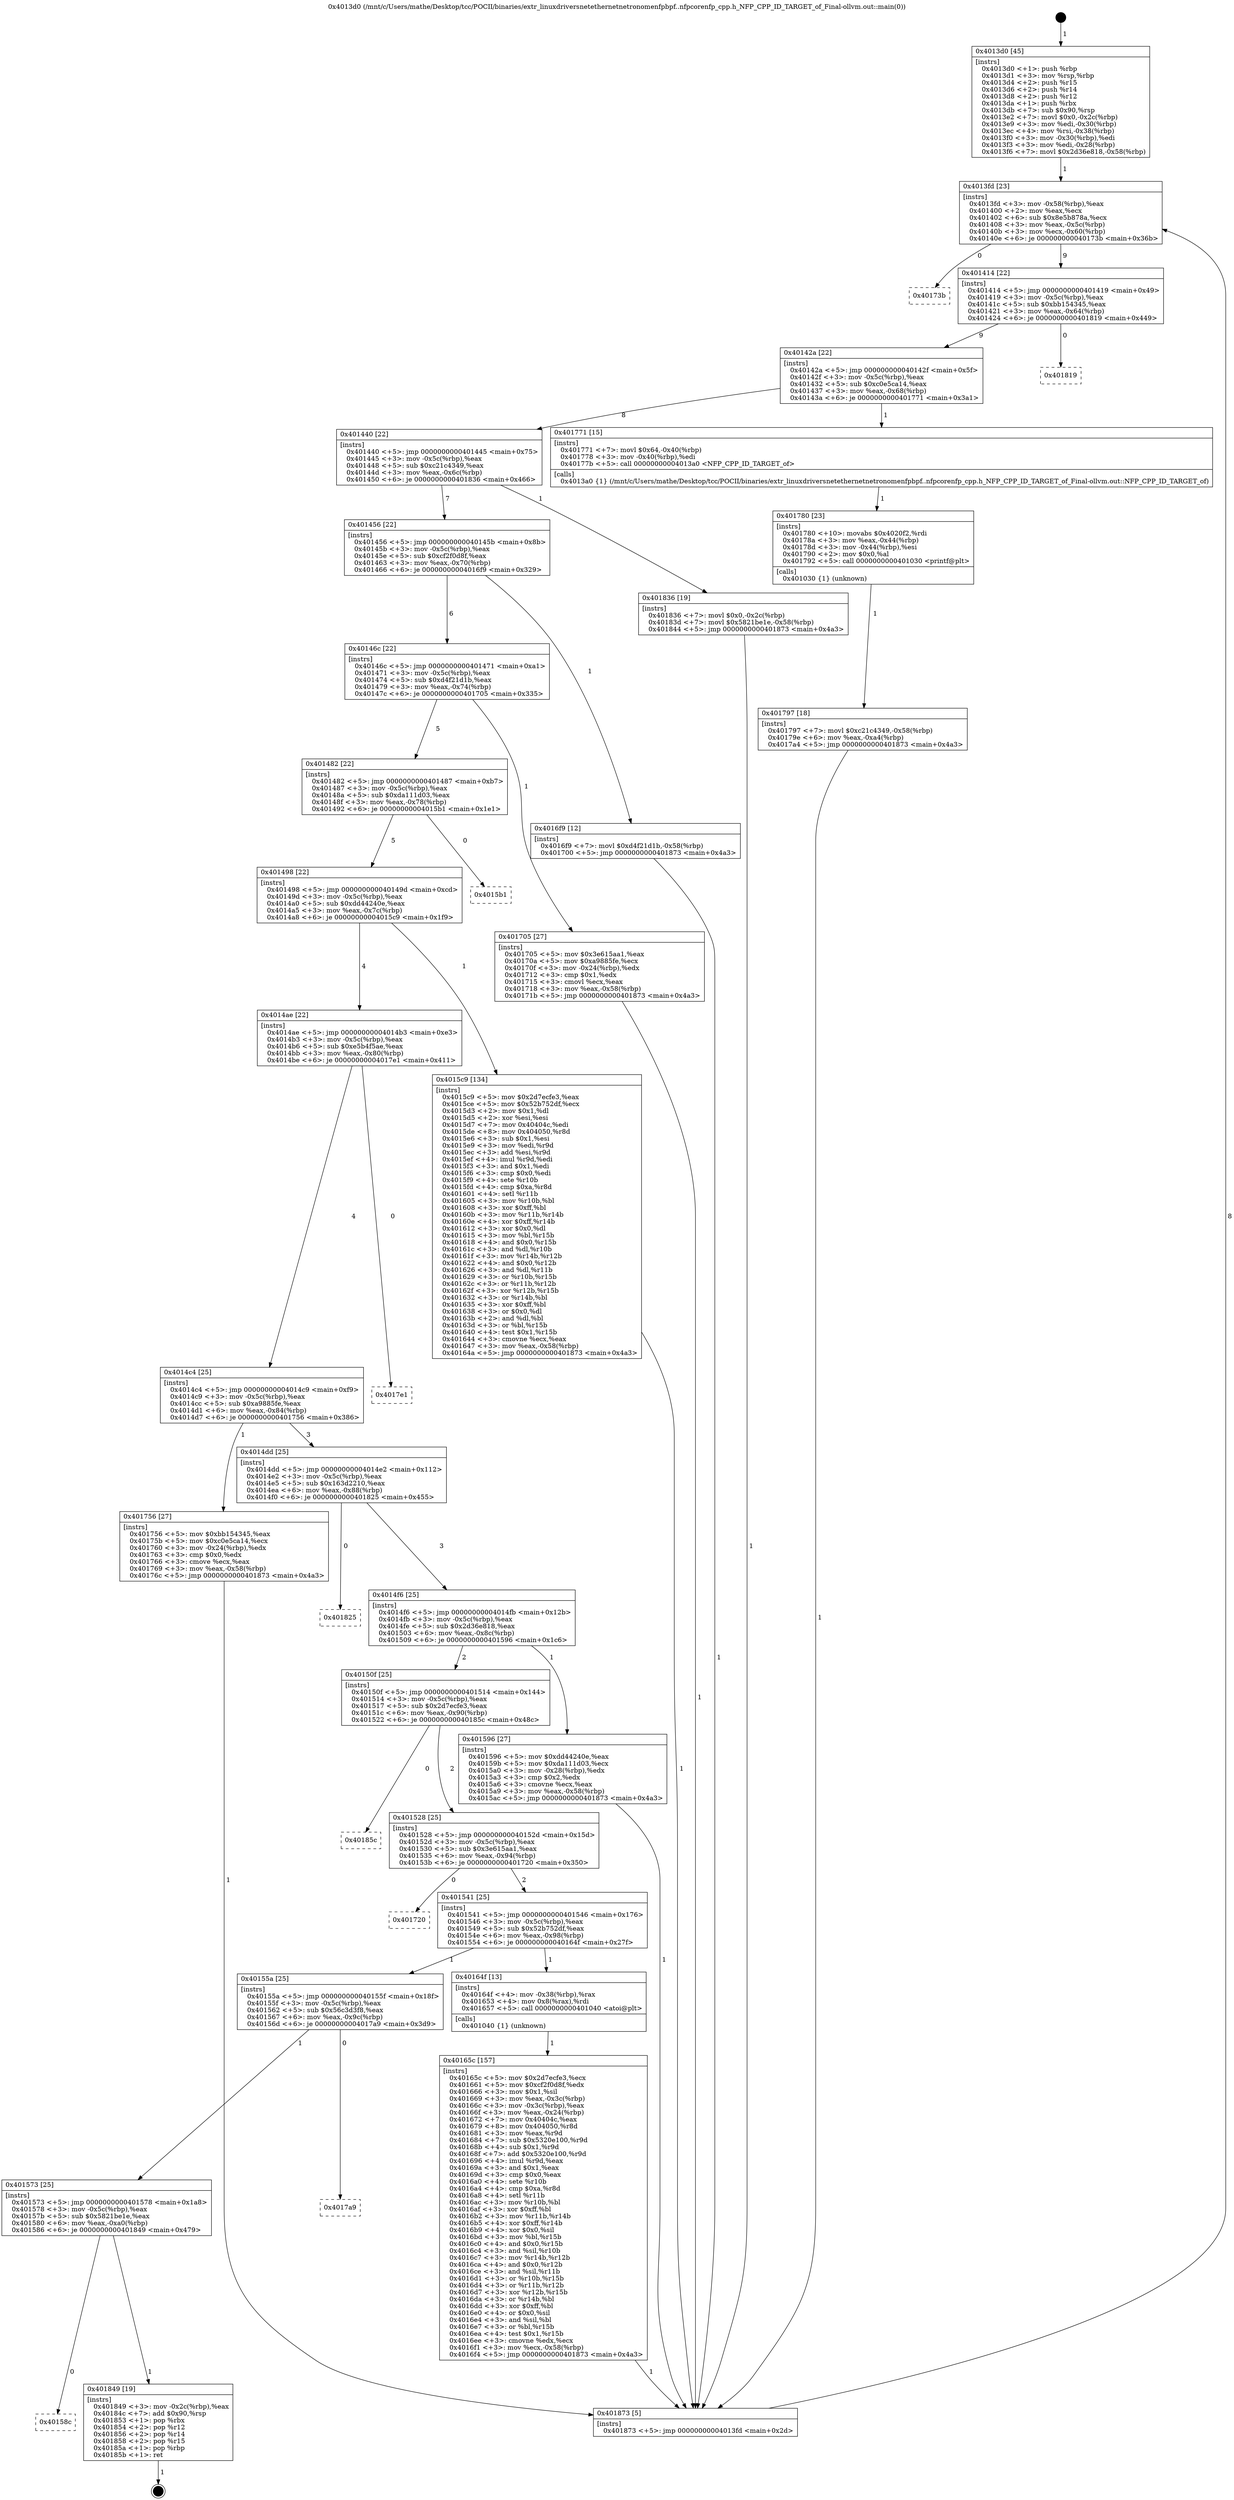 digraph "0x4013d0" {
  label = "0x4013d0 (/mnt/c/Users/mathe/Desktop/tcc/POCII/binaries/extr_linuxdriversnetethernetnetronomenfpbpf..nfpcorenfp_cpp.h_NFP_CPP_ID_TARGET_of_Final-ollvm.out::main(0))"
  labelloc = "t"
  node[shape=record]

  Entry [label="",width=0.3,height=0.3,shape=circle,fillcolor=black,style=filled]
  "0x4013fd" [label="{
     0x4013fd [23]\l
     | [instrs]\l
     &nbsp;&nbsp;0x4013fd \<+3\>: mov -0x58(%rbp),%eax\l
     &nbsp;&nbsp;0x401400 \<+2\>: mov %eax,%ecx\l
     &nbsp;&nbsp;0x401402 \<+6\>: sub $0x8e5b878a,%ecx\l
     &nbsp;&nbsp;0x401408 \<+3\>: mov %eax,-0x5c(%rbp)\l
     &nbsp;&nbsp;0x40140b \<+3\>: mov %ecx,-0x60(%rbp)\l
     &nbsp;&nbsp;0x40140e \<+6\>: je 000000000040173b \<main+0x36b\>\l
  }"]
  "0x40173b" [label="{
     0x40173b\l
  }", style=dashed]
  "0x401414" [label="{
     0x401414 [22]\l
     | [instrs]\l
     &nbsp;&nbsp;0x401414 \<+5\>: jmp 0000000000401419 \<main+0x49\>\l
     &nbsp;&nbsp;0x401419 \<+3\>: mov -0x5c(%rbp),%eax\l
     &nbsp;&nbsp;0x40141c \<+5\>: sub $0xbb154345,%eax\l
     &nbsp;&nbsp;0x401421 \<+3\>: mov %eax,-0x64(%rbp)\l
     &nbsp;&nbsp;0x401424 \<+6\>: je 0000000000401819 \<main+0x449\>\l
  }"]
  Exit [label="",width=0.3,height=0.3,shape=circle,fillcolor=black,style=filled,peripheries=2]
  "0x401819" [label="{
     0x401819\l
  }", style=dashed]
  "0x40142a" [label="{
     0x40142a [22]\l
     | [instrs]\l
     &nbsp;&nbsp;0x40142a \<+5\>: jmp 000000000040142f \<main+0x5f\>\l
     &nbsp;&nbsp;0x40142f \<+3\>: mov -0x5c(%rbp),%eax\l
     &nbsp;&nbsp;0x401432 \<+5\>: sub $0xc0e5ca14,%eax\l
     &nbsp;&nbsp;0x401437 \<+3\>: mov %eax,-0x68(%rbp)\l
     &nbsp;&nbsp;0x40143a \<+6\>: je 0000000000401771 \<main+0x3a1\>\l
  }"]
  "0x40158c" [label="{
     0x40158c\l
  }", style=dashed]
  "0x401771" [label="{
     0x401771 [15]\l
     | [instrs]\l
     &nbsp;&nbsp;0x401771 \<+7\>: movl $0x64,-0x40(%rbp)\l
     &nbsp;&nbsp;0x401778 \<+3\>: mov -0x40(%rbp),%edi\l
     &nbsp;&nbsp;0x40177b \<+5\>: call 00000000004013a0 \<NFP_CPP_ID_TARGET_of\>\l
     | [calls]\l
     &nbsp;&nbsp;0x4013a0 \{1\} (/mnt/c/Users/mathe/Desktop/tcc/POCII/binaries/extr_linuxdriversnetethernetnetronomenfpbpf..nfpcorenfp_cpp.h_NFP_CPP_ID_TARGET_of_Final-ollvm.out::NFP_CPP_ID_TARGET_of)\l
  }"]
  "0x401440" [label="{
     0x401440 [22]\l
     | [instrs]\l
     &nbsp;&nbsp;0x401440 \<+5\>: jmp 0000000000401445 \<main+0x75\>\l
     &nbsp;&nbsp;0x401445 \<+3\>: mov -0x5c(%rbp),%eax\l
     &nbsp;&nbsp;0x401448 \<+5\>: sub $0xc21c4349,%eax\l
     &nbsp;&nbsp;0x40144d \<+3\>: mov %eax,-0x6c(%rbp)\l
     &nbsp;&nbsp;0x401450 \<+6\>: je 0000000000401836 \<main+0x466\>\l
  }"]
  "0x401849" [label="{
     0x401849 [19]\l
     | [instrs]\l
     &nbsp;&nbsp;0x401849 \<+3\>: mov -0x2c(%rbp),%eax\l
     &nbsp;&nbsp;0x40184c \<+7\>: add $0x90,%rsp\l
     &nbsp;&nbsp;0x401853 \<+1\>: pop %rbx\l
     &nbsp;&nbsp;0x401854 \<+2\>: pop %r12\l
     &nbsp;&nbsp;0x401856 \<+2\>: pop %r14\l
     &nbsp;&nbsp;0x401858 \<+2\>: pop %r15\l
     &nbsp;&nbsp;0x40185a \<+1\>: pop %rbp\l
     &nbsp;&nbsp;0x40185b \<+1\>: ret\l
  }"]
  "0x401836" [label="{
     0x401836 [19]\l
     | [instrs]\l
     &nbsp;&nbsp;0x401836 \<+7\>: movl $0x0,-0x2c(%rbp)\l
     &nbsp;&nbsp;0x40183d \<+7\>: movl $0x5821be1e,-0x58(%rbp)\l
     &nbsp;&nbsp;0x401844 \<+5\>: jmp 0000000000401873 \<main+0x4a3\>\l
  }"]
  "0x401456" [label="{
     0x401456 [22]\l
     | [instrs]\l
     &nbsp;&nbsp;0x401456 \<+5\>: jmp 000000000040145b \<main+0x8b\>\l
     &nbsp;&nbsp;0x40145b \<+3\>: mov -0x5c(%rbp),%eax\l
     &nbsp;&nbsp;0x40145e \<+5\>: sub $0xcf2f0d8f,%eax\l
     &nbsp;&nbsp;0x401463 \<+3\>: mov %eax,-0x70(%rbp)\l
     &nbsp;&nbsp;0x401466 \<+6\>: je 00000000004016f9 \<main+0x329\>\l
  }"]
  "0x401573" [label="{
     0x401573 [25]\l
     | [instrs]\l
     &nbsp;&nbsp;0x401573 \<+5\>: jmp 0000000000401578 \<main+0x1a8\>\l
     &nbsp;&nbsp;0x401578 \<+3\>: mov -0x5c(%rbp),%eax\l
     &nbsp;&nbsp;0x40157b \<+5\>: sub $0x5821be1e,%eax\l
     &nbsp;&nbsp;0x401580 \<+6\>: mov %eax,-0xa0(%rbp)\l
     &nbsp;&nbsp;0x401586 \<+6\>: je 0000000000401849 \<main+0x479\>\l
  }"]
  "0x4016f9" [label="{
     0x4016f9 [12]\l
     | [instrs]\l
     &nbsp;&nbsp;0x4016f9 \<+7\>: movl $0xd4f21d1b,-0x58(%rbp)\l
     &nbsp;&nbsp;0x401700 \<+5\>: jmp 0000000000401873 \<main+0x4a3\>\l
  }"]
  "0x40146c" [label="{
     0x40146c [22]\l
     | [instrs]\l
     &nbsp;&nbsp;0x40146c \<+5\>: jmp 0000000000401471 \<main+0xa1\>\l
     &nbsp;&nbsp;0x401471 \<+3\>: mov -0x5c(%rbp),%eax\l
     &nbsp;&nbsp;0x401474 \<+5\>: sub $0xd4f21d1b,%eax\l
     &nbsp;&nbsp;0x401479 \<+3\>: mov %eax,-0x74(%rbp)\l
     &nbsp;&nbsp;0x40147c \<+6\>: je 0000000000401705 \<main+0x335\>\l
  }"]
  "0x4017a9" [label="{
     0x4017a9\l
  }", style=dashed]
  "0x401705" [label="{
     0x401705 [27]\l
     | [instrs]\l
     &nbsp;&nbsp;0x401705 \<+5\>: mov $0x3e615aa1,%eax\l
     &nbsp;&nbsp;0x40170a \<+5\>: mov $0xa9885fe,%ecx\l
     &nbsp;&nbsp;0x40170f \<+3\>: mov -0x24(%rbp),%edx\l
     &nbsp;&nbsp;0x401712 \<+3\>: cmp $0x1,%edx\l
     &nbsp;&nbsp;0x401715 \<+3\>: cmovl %ecx,%eax\l
     &nbsp;&nbsp;0x401718 \<+3\>: mov %eax,-0x58(%rbp)\l
     &nbsp;&nbsp;0x40171b \<+5\>: jmp 0000000000401873 \<main+0x4a3\>\l
  }"]
  "0x401482" [label="{
     0x401482 [22]\l
     | [instrs]\l
     &nbsp;&nbsp;0x401482 \<+5\>: jmp 0000000000401487 \<main+0xb7\>\l
     &nbsp;&nbsp;0x401487 \<+3\>: mov -0x5c(%rbp),%eax\l
     &nbsp;&nbsp;0x40148a \<+5\>: sub $0xda111d03,%eax\l
     &nbsp;&nbsp;0x40148f \<+3\>: mov %eax,-0x78(%rbp)\l
     &nbsp;&nbsp;0x401492 \<+6\>: je 00000000004015b1 \<main+0x1e1\>\l
  }"]
  "0x401797" [label="{
     0x401797 [18]\l
     | [instrs]\l
     &nbsp;&nbsp;0x401797 \<+7\>: movl $0xc21c4349,-0x58(%rbp)\l
     &nbsp;&nbsp;0x40179e \<+6\>: mov %eax,-0xa4(%rbp)\l
     &nbsp;&nbsp;0x4017a4 \<+5\>: jmp 0000000000401873 \<main+0x4a3\>\l
  }"]
  "0x4015b1" [label="{
     0x4015b1\l
  }", style=dashed]
  "0x401498" [label="{
     0x401498 [22]\l
     | [instrs]\l
     &nbsp;&nbsp;0x401498 \<+5\>: jmp 000000000040149d \<main+0xcd\>\l
     &nbsp;&nbsp;0x40149d \<+3\>: mov -0x5c(%rbp),%eax\l
     &nbsp;&nbsp;0x4014a0 \<+5\>: sub $0xdd44240e,%eax\l
     &nbsp;&nbsp;0x4014a5 \<+3\>: mov %eax,-0x7c(%rbp)\l
     &nbsp;&nbsp;0x4014a8 \<+6\>: je 00000000004015c9 \<main+0x1f9\>\l
  }"]
  "0x401780" [label="{
     0x401780 [23]\l
     | [instrs]\l
     &nbsp;&nbsp;0x401780 \<+10\>: movabs $0x4020f2,%rdi\l
     &nbsp;&nbsp;0x40178a \<+3\>: mov %eax,-0x44(%rbp)\l
     &nbsp;&nbsp;0x40178d \<+3\>: mov -0x44(%rbp),%esi\l
     &nbsp;&nbsp;0x401790 \<+2\>: mov $0x0,%al\l
     &nbsp;&nbsp;0x401792 \<+5\>: call 0000000000401030 \<printf@plt\>\l
     | [calls]\l
     &nbsp;&nbsp;0x401030 \{1\} (unknown)\l
  }"]
  "0x4015c9" [label="{
     0x4015c9 [134]\l
     | [instrs]\l
     &nbsp;&nbsp;0x4015c9 \<+5\>: mov $0x2d7ecfe3,%eax\l
     &nbsp;&nbsp;0x4015ce \<+5\>: mov $0x52b752df,%ecx\l
     &nbsp;&nbsp;0x4015d3 \<+2\>: mov $0x1,%dl\l
     &nbsp;&nbsp;0x4015d5 \<+2\>: xor %esi,%esi\l
     &nbsp;&nbsp;0x4015d7 \<+7\>: mov 0x40404c,%edi\l
     &nbsp;&nbsp;0x4015de \<+8\>: mov 0x404050,%r8d\l
     &nbsp;&nbsp;0x4015e6 \<+3\>: sub $0x1,%esi\l
     &nbsp;&nbsp;0x4015e9 \<+3\>: mov %edi,%r9d\l
     &nbsp;&nbsp;0x4015ec \<+3\>: add %esi,%r9d\l
     &nbsp;&nbsp;0x4015ef \<+4\>: imul %r9d,%edi\l
     &nbsp;&nbsp;0x4015f3 \<+3\>: and $0x1,%edi\l
     &nbsp;&nbsp;0x4015f6 \<+3\>: cmp $0x0,%edi\l
     &nbsp;&nbsp;0x4015f9 \<+4\>: sete %r10b\l
     &nbsp;&nbsp;0x4015fd \<+4\>: cmp $0xa,%r8d\l
     &nbsp;&nbsp;0x401601 \<+4\>: setl %r11b\l
     &nbsp;&nbsp;0x401605 \<+3\>: mov %r10b,%bl\l
     &nbsp;&nbsp;0x401608 \<+3\>: xor $0xff,%bl\l
     &nbsp;&nbsp;0x40160b \<+3\>: mov %r11b,%r14b\l
     &nbsp;&nbsp;0x40160e \<+4\>: xor $0xff,%r14b\l
     &nbsp;&nbsp;0x401612 \<+3\>: xor $0x0,%dl\l
     &nbsp;&nbsp;0x401615 \<+3\>: mov %bl,%r15b\l
     &nbsp;&nbsp;0x401618 \<+4\>: and $0x0,%r15b\l
     &nbsp;&nbsp;0x40161c \<+3\>: and %dl,%r10b\l
     &nbsp;&nbsp;0x40161f \<+3\>: mov %r14b,%r12b\l
     &nbsp;&nbsp;0x401622 \<+4\>: and $0x0,%r12b\l
     &nbsp;&nbsp;0x401626 \<+3\>: and %dl,%r11b\l
     &nbsp;&nbsp;0x401629 \<+3\>: or %r10b,%r15b\l
     &nbsp;&nbsp;0x40162c \<+3\>: or %r11b,%r12b\l
     &nbsp;&nbsp;0x40162f \<+3\>: xor %r12b,%r15b\l
     &nbsp;&nbsp;0x401632 \<+3\>: or %r14b,%bl\l
     &nbsp;&nbsp;0x401635 \<+3\>: xor $0xff,%bl\l
     &nbsp;&nbsp;0x401638 \<+3\>: or $0x0,%dl\l
     &nbsp;&nbsp;0x40163b \<+2\>: and %dl,%bl\l
     &nbsp;&nbsp;0x40163d \<+3\>: or %bl,%r15b\l
     &nbsp;&nbsp;0x401640 \<+4\>: test $0x1,%r15b\l
     &nbsp;&nbsp;0x401644 \<+3\>: cmovne %ecx,%eax\l
     &nbsp;&nbsp;0x401647 \<+3\>: mov %eax,-0x58(%rbp)\l
     &nbsp;&nbsp;0x40164a \<+5\>: jmp 0000000000401873 \<main+0x4a3\>\l
  }"]
  "0x4014ae" [label="{
     0x4014ae [22]\l
     | [instrs]\l
     &nbsp;&nbsp;0x4014ae \<+5\>: jmp 00000000004014b3 \<main+0xe3\>\l
     &nbsp;&nbsp;0x4014b3 \<+3\>: mov -0x5c(%rbp),%eax\l
     &nbsp;&nbsp;0x4014b6 \<+5\>: sub $0xe5b4f5ae,%eax\l
     &nbsp;&nbsp;0x4014bb \<+3\>: mov %eax,-0x80(%rbp)\l
     &nbsp;&nbsp;0x4014be \<+6\>: je 00000000004017e1 \<main+0x411\>\l
  }"]
  "0x40165c" [label="{
     0x40165c [157]\l
     | [instrs]\l
     &nbsp;&nbsp;0x40165c \<+5\>: mov $0x2d7ecfe3,%ecx\l
     &nbsp;&nbsp;0x401661 \<+5\>: mov $0xcf2f0d8f,%edx\l
     &nbsp;&nbsp;0x401666 \<+3\>: mov $0x1,%sil\l
     &nbsp;&nbsp;0x401669 \<+3\>: mov %eax,-0x3c(%rbp)\l
     &nbsp;&nbsp;0x40166c \<+3\>: mov -0x3c(%rbp),%eax\l
     &nbsp;&nbsp;0x40166f \<+3\>: mov %eax,-0x24(%rbp)\l
     &nbsp;&nbsp;0x401672 \<+7\>: mov 0x40404c,%eax\l
     &nbsp;&nbsp;0x401679 \<+8\>: mov 0x404050,%r8d\l
     &nbsp;&nbsp;0x401681 \<+3\>: mov %eax,%r9d\l
     &nbsp;&nbsp;0x401684 \<+7\>: sub $0x5320e100,%r9d\l
     &nbsp;&nbsp;0x40168b \<+4\>: sub $0x1,%r9d\l
     &nbsp;&nbsp;0x40168f \<+7\>: add $0x5320e100,%r9d\l
     &nbsp;&nbsp;0x401696 \<+4\>: imul %r9d,%eax\l
     &nbsp;&nbsp;0x40169a \<+3\>: and $0x1,%eax\l
     &nbsp;&nbsp;0x40169d \<+3\>: cmp $0x0,%eax\l
     &nbsp;&nbsp;0x4016a0 \<+4\>: sete %r10b\l
     &nbsp;&nbsp;0x4016a4 \<+4\>: cmp $0xa,%r8d\l
     &nbsp;&nbsp;0x4016a8 \<+4\>: setl %r11b\l
     &nbsp;&nbsp;0x4016ac \<+3\>: mov %r10b,%bl\l
     &nbsp;&nbsp;0x4016af \<+3\>: xor $0xff,%bl\l
     &nbsp;&nbsp;0x4016b2 \<+3\>: mov %r11b,%r14b\l
     &nbsp;&nbsp;0x4016b5 \<+4\>: xor $0xff,%r14b\l
     &nbsp;&nbsp;0x4016b9 \<+4\>: xor $0x0,%sil\l
     &nbsp;&nbsp;0x4016bd \<+3\>: mov %bl,%r15b\l
     &nbsp;&nbsp;0x4016c0 \<+4\>: and $0x0,%r15b\l
     &nbsp;&nbsp;0x4016c4 \<+3\>: and %sil,%r10b\l
     &nbsp;&nbsp;0x4016c7 \<+3\>: mov %r14b,%r12b\l
     &nbsp;&nbsp;0x4016ca \<+4\>: and $0x0,%r12b\l
     &nbsp;&nbsp;0x4016ce \<+3\>: and %sil,%r11b\l
     &nbsp;&nbsp;0x4016d1 \<+3\>: or %r10b,%r15b\l
     &nbsp;&nbsp;0x4016d4 \<+3\>: or %r11b,%r12b\l
     &nbsp;&nbsp;0x4016d7 \<+3\>: xor %r12b,%r15b\l
     &nbsp;&nbsp;0x4016da \<+3\>: or %r14b,%bl\l
     &nbsp;&nbsp;0x4016dd \<+3\>: xor $0xff,%bl\l
     &nbsp;&nbsp;0x4016e0 \<+4\>: or $0x0,%sil\l
     &nbsp;&nbsp;0x4016e4 \<+3\>: and %sil,%bl\l
     &nbsp;&nbsp;0x4016e7 \<+3\>: or %bl,%r15b\l
     &nbsp;&nbsp;0x4016ea \<+4\>: test $0x1,%r15b\l
     &nbsp;&nbsp;0x4016ee \<+3\>: cmovne %edx,%ecx\l
     &nbsp;&nbsp;0x4016f1 \<+3\>: mov %ecx,-0x58(%rbp)\l
     &nbsp;&nbsp;0x4016f4 \<+5\>: jmp 0000000000401873 \<main+0x4a3\>\l
  }"]
  "0x4017e1" [label="{
     0x4017e1\l
  }", style=dashed]
  "0x4014c4" [label="{
     0x4014c4 [25]\l
     | [instrs]\l
     &nbsp;&nbsp;0x4014c4 \<+5\>: jmp 00000000004014c9 \<main+0xf9\>\l
     &nbsp;&nbsp;0x4014c9 \<+3\>: mov -0x5c(%rbp),%eax\l
     &nbsp;&nbsp;0x4014cc \<+5\>: sub $0xa9885fe,%eax\l
     &nbsp;&nbsp;0x4014d1 \<+6\>: mov %eax,-0x84(%rbp)\l
     &nbsp;&nbsp;0x4014d7 \<+6\>: je 0000000000401756 \<main+0x386\>\l
  }"]
  "0x40155a" [label="{
     0x40155a [25]\l
     | [instrs]\l
     &nbsp;&nbsp;0x40155a \<+5\>: jmp 000000000040155f \<main+0x18f\>\l
     &nbsp;&nbsp;0x40155f \<+3\>: mov -0x5c(%rbp),%eax\l
     &nbsp;&nbsp;0x401562 \<+5\>: sub $0x56c3d3f8,%eax\l
     &nbsp;&nbsp;0x401567 \<+6\>: mov %eax,-0x9c(%rbp)\l
     &nbsp;&nbsp;0x40156d \<+6\>: je 00000000004017a9 \<main+0x3d9\>\l
  }"]
  "0x401756" [label="{
     0x401756 [27]\l
     | [instrs]\l
     &nbsp;&nbsp;0x401756 \<+5\>: mov $0xbb154345,%eax\l
     &nbsp;&nbsp;0x40175b \<+5\>: mov $0xc0e5ca14,%ecx\l
     &nbsp;&nbsp;0x401760 \<+3\>: mov -0x24(%rbp),%edx\l
     &nbsp;&nbsp;0x401763 \<+3\>: cmp $0x0,%edx\l
     &nbsp;&nbsp;0x401766 \<+3\>: cmove %ecx,%eax\l
     &nbsp;&nbsp;0x401769 \<+3\>: mov %eax,-0x58(%rbp)\l
     &nbsp;&nbsp;0x40176c \<+5\>: jmp 0000000000401873 \<main+0x4a3\>\l
  }"]
  "0x4014dd" [label="{
     0x4014dd [25]\l
     | [instrs]\l
     &nbsp;&nbsp;0x4014dd \<+5\>: jmp 00000000004014e2 \<main+0x112\>\l
     &nbsp;&nbsp;0x4014e2 \<+3\>: mov -0x5c(%rbp),%eax\l
     &nbsp;&nbsp;0x4014e5 \<+5\>: sub $0x163d2210,%eax\l
     &nbsp;&nbsp;0x4014ea \<+6\>: mov %eax,-0x88(%rbp)\l
     &nbsp;&nbsp;0x4014f0 \<+6\>: je 0000000000401825 \<main+0x455\>\l
  }"]
  "0x40164f" [label="{
     0x40164f [13]\l
     | [instrs]\l
     &nbsp;&nbsp;0x40164f \<+4\>: mov -0x38(%rbp),%rax\l
     &nbsp;&nbsp;0x401653 \<+4\>: mov 0x8(%rax),%rdi\l
     &nbsp;&nbsp;0x401657 \<+5\>: call 0000000000401040 \<atoi@plt\>\l
     | [calls]\l
     &nbsp;&nbsp;0x401040 \{1\} (unknown)\l
  }"]
  "0x401825" [label="{
     0x401825\l
  }", style=dashed]
  "0x4014f6" [label="{
     0x4014f6 [25]\l
     | [instrs]\l
     &nbsp;&nbsp;0x4014f6 \<+5\>: jmp 00000000004014fb \<main+0x12b\>\l
     &nbsp;&nbsp;0x4014fb \<+3\>: mov -0x5c(%rbp),%eax\l
     &nbsp;&nbsp;0x4014fe \<+5\>: sub $0x2d36e818,%eax\l
     &nbsp;&nbsp;0x401503 \<+6\>: mov %eax,-0x8c(%rbp)\l
     &nbsp;&nbsp;0x401509 \<+6\>: je 0000000000401596 \<main+0x1c6\>\l
  }"]
  "0x401541" [label="{
     0x401541 [25]\l
     | [instrs]\l
     &nbsp;&nbsp;0x401541 \<+5\>: jmp 0000000000401546 \<main+0x176\>\l
     &nbsp;&nbsp;0x401546 \<+3\>: mov -0x5c(%rbp),%eax\l
     &nbsp;&nbsp;0x401549 \<+5\>: sub $0x52b752df,%eax\l
     &nbsp;&nbsp;0x40154e \<+6\>: mov %eax,-0x98(%rbp)\l
     &nbsp;&nbsp;0x401554 \<+6\>: je 000000000040164f \<main+0x27f\>\l
  }"]
  "0x401596" [label="{
     0x401596 [27]\l
     | [instrs]\l
     &nbsp;&nbsp;0x401596 \<+5\>: mov $0xdd44240e,%eax\l
     &nbsp;&nbsp;0x40159b \<+5\>: mov $0xda111d03,%ecx\l
     &nbsp;&nbsp;0x4015a0 \<+3\>: mov -0x28(%rbp),%edx\l
     &nbsp;&nbsp;0x4015a3 \<+3\>: cmp $0x2,%edx\l
     &nbsp;&nbsp;0x4015a6 \<+3\>: cmovne %ecx,%eax\l
     &nbsp;&nbsp;0x4015a9 \<+3\>: mov %eax,-0x58(%rbp)\l
     &nbsp;&nbsp;0x4015ac \<+5\>: jmp 0000000000401873 \<main+0x4a3\>\l
  }"]
  "0x40150f" [label="{
     0x40150f [25]\l
     | [instrs]\l
     &nbsp;&nbsp;0x40150f \<+5\>: jmp 0000000000401514 \<main+0x144\>\l
     &nbsp;&nbsp;0x401514 \<+3\>: mov -0x5c(%rbp),%eax\l
     &nbsp;&nbsp;0x401517 \<+5\>: sub $0x2d7ecfe3,%eax\l
     &nbsp;&nbsp;0x40151c \<+6\>: mov %eax,-0x90(%rbp)\l
     &nbsp;&nbsp;0x401522 \<+6\>: je 000000000040185c \<main+0x48c\>\l
  }"]
  "0x401873" [label="{
     0x401873 [5]\l
     | [instrs]\l
     &nbsp;&nbsp;0x401873 \<+5\>: jmp 00000000004013fd \<main+0x2d\>\l
  }"]
  "0x4013d0" [label="{
     0x4013d0 [45]\l
     | [instrs]\l
     &nbsp;&nbsp;0x4013d0 \<+1\>: push %rbp\l
     &nbsp;&nbsp;0x4013d1 \<+3\>: mov %rsp,%rbp\l
     &nbsp;&nbsp;0x4013d4 \<+2\>: push %r15\l
     &nbsp;&nbsp;0x4013d6 \<+2\>: push %r14\l
     &nbsp;&nbsp;0x4013d8 \<+2\>: push %r12\l
     &nbsp;&nbsp;0x4013da \<+1\>: push %rbx\l
     &nbsp;&nbsp;0x4013db \<+7\>: sub $0x90,%rsp\l
     &nbsp;&nbsp;0x4013e2 \<+7\>: movl $0x0,-0x2c(%rbp)\l
     &nbsp;&nbsp;0x4013e9 \<+3\>: mov %edi,-0x30(%rbp)\l
     &nbsp;&nbsp;0x4013ec \<+4\>: mov %rsi,-0x38(%rbp)\l
     &nbsp;&nbsp;0x4013f0 \<+3\>: mov -0x30(%rbp),%edi\l
     &nbsp;&nbsp;0x4013f3 \<+3\>: mov %edi,-0x28(%rbp)\l
     &nbsp;&nbsp;0x4013f6 \<+7\>: movl $0x2d36e818,-0x58(%rbp)\l
  }"]
  "0x401720" [label="{
     0x401720\l
  }", style=dashed]
  "0x40185c" [label="{
     0x40185c\l
  }", style=dashed]
  "0x401528" [label="{
     0x401528 [25]\l
     | [instrs]\l
     &nbsp;&nbsp;0x401528 \<+5\>: jmp 000000000040152d \<main+0x15d\>\l
     &nbsp;&nbsp;0x40152d \<+3\>: mov -0x5c(%rbp),%eax\l
     &nbsp;&nbsp;0x401530 \<+5\>: sub $0x3e615aa1,%eax\l
     &nbsp;&nbsp;0x401535 \<+6\>: mov %eax,-0x94(%rbp)\l
     &nbsp;&nbsp;0x40153b \<+6\>: je 0000000000401720 \<main+0x350\>\l
  }"]
  Entry -> "0x4013d0" [label=" 1"]
  "0x4013fd" -> "0x40173b" [label=" 0"]
  "0x4013fd" -> "0x401414" [label=" 9"]
  "0x401849" -> Exit [label=" 1"]
  "0x401414" -> "0x401819" [label=" 0"]
  "0x401414" -> "0x40142a" [label=" 9"]
  "0x401573" -> "0x40158c" [label=" 0"]
  "0x40142a" -> "0x401771" [label=" 1"]
  "0x40142a" -> "0x401440" [label=" 8"]
  "0x401573" -> "0x401849" [label=" 1"]
  "0x401440" -> "0x401836" [label=" 1"]
  "0x401440" -> "0x401456" [label=" 7"]
  "0x40155a" -> "0x401573" [label=" 1"]
  "0x401456" -> "0x4016f9" [label=" 1"]
  "0x401456" -> "0x40146c" [label=" 6"]
  "0x40155a" -> "0x4017a9" [label=" 0"]
  "0x40146c" -> "0x401705" [label=" 1"]
  "0x40146c" -> "0x401482" [label=" 5"]
  "0x401836" -> "0x401873" [label=" 1"]
  "0x401482" -> "0x4015b1" [label=" 0"]
  "0x401482" -> "0x401498" [label=" 5"]
  "0x401797" -> "0x401873" [label=" 1"]
  "0x401498" -> "0x4015c9" [label=" 1"]
  "0x401498" -> "0x4014ae" [label=" 4"]
  "0x401780" -> "0x401797" [label=" 1"]
  "0x4014ae" -> "0x4017e1" [label=" 0"]
  "0x4014ae" -> "0x4014c4" [label=" 4"]
  "0x401771" -> "0x401780" [label=" 1"]
  "0x4014c4" -> "0x401756" [label=" 1"]
  "0x4014c4" -> "0x4014dd" [label=" 3"]
  "0x401756" -> "0x401873" [label=" 1"]
  "0x4014dd" -> "0x401825" [label=" 0"]
  "0x4014dd" -> "0x4014f6" [label=" 3"]
  "0x401705" -> "0x401873" [label=" 1"]
  "0x4014f6" -> "0x401596" [label=" 1"]
  "0x4014f6" -> "0x40150f" [label=" 2"]
  "0x401596" -> "0x401873" [label=" 1"]
  "0x4013d0" -> "0x4013fd" [label=" 1"]
  "0x401873" -> "0x4013fd" [label=" 8"]
  "0x4015c9" -> "0x401873" [label=" 1"]
  "0x40165c" -> "0x401873" [label=" 1"]
  "0x40150f" -> "0x40185c" [label=" 0"]
  "0x40150f" -> "0x401528" [label=" 2"]
  "0x40164f" -> "0x40165c" [label=" 1"]
  "0x401528" -> "0x401720" [label=" 0"]
  "0x401528" -> "0x401541" [label=" 2"]
  "0x4016f9" -> "0x401873" [label=" 1"]
  "0x401541" -> "0x40164f" [label=" 1"]
  "0x401541" -> "0x40155a" [label=" 1"]
}
